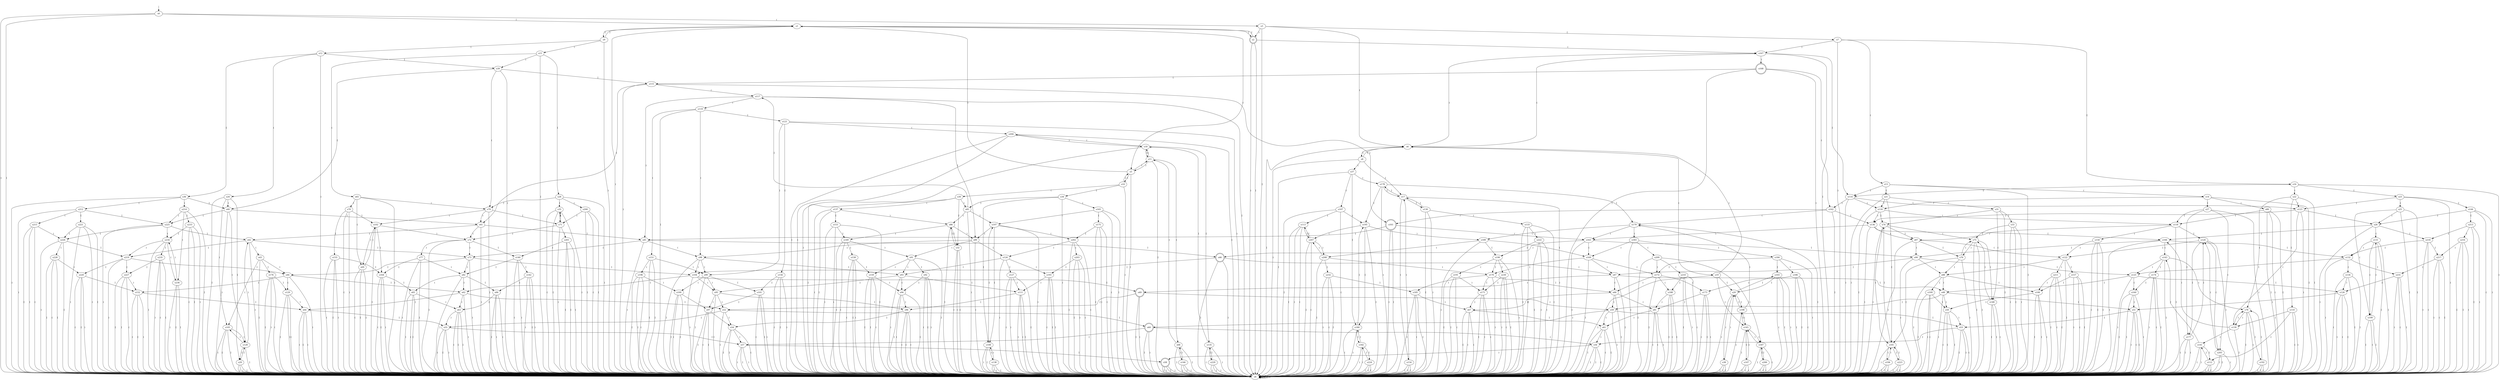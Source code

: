 digraph pda_L7 {
s0 [label="s0"];
s1 [label="s1"];
s2 [label="s2", shape=doublecircle];
s3 [label="s3"];
s4 [label="s4"];
s5 [label="s5"];
s6 [label="s6"];
s7 [label="s7"];
s8 [label="s8"];
s9 [label="s9"];
s10 [label="s10"];
s11 [label="s11"];
s12 [label="s12"];
s13 [label="s13"];
s14 [label="s14"];
s15 [label="s15"];
s16 [label="s16"];
s17 [label="s17"];
s18 [label="s18"];
s19 [label="s19"];
s20 [label="s20"];
s21 [label="s21"];
s22 [label="s22"];
s23 [label="s23"];
s24 [label="s24"];
s25 [label="s25"];
s26 [label="s26"];
s27 [label="s27"];
s28 [label="s28"];
s29 [label="s29"];
s30 [label="s30"];
s31 [label="s31"];
s32 [label="s32"];
s33 [label="s33"];
s34 [label="s34"];
s35 [label="s35"];
s36 [label="s36"];
s37 [label="s37"];
s38 [label="s38"];
s39 [label="s39"];
s40 [label="s40"];
s41 [label="s41"];
s42 [label="s42"];
s43 [label="s43"];
s44 [label="s44"];
s45 [label="s45"];
s46 [label="s46", shape=doublecircle];
s47 [label="s47"];
s48 [label="s48"];
s49 [label="s49", shape=doublecircle];
s50 [label="s50"];
s51 [label="s51"];
s52 [label="s52"];
s53 [label="s53"];
s54 [label="s54"];
s55 [label="s55"];
s56 [label="s56"];
s57 [label="s57"];
s58 [label="s58", shape=doublecircle];
s59 [label="s59"];
s60 [label="s60", shape=doublecircle];
s61 [label="s61"];
s62 [label="s62"];
s63 [label="s63"];
s64 [label="s64"];
s65 [label="s65"];
s66 [label="s66"];
s67 [label="s67"];
s68 [label="s68"];
s69 [label="s69"];
s70 [label="s70"];
s71 [label="s71"];
s72 [label="s72"];
s73 [label="s73"];
s74 [label="s74"];
s75 [label="s75"];
s76 [label="s76"];
s77 [label="s77"];
s78 [label="s78"];
s79 [label="s79"];
s80 [label="s80"];
s81 [label="s81"];
s82 [label="s82"];
s83 [label="s83"];
s84 [label="s84"];
s85 [label="s85"];
s86 [label="s86"];
s87 [label="s87"];
s88 [label="s88"];
s89 [label="s89"];
s90 [label="s90"];
s91 [label="s91"];
s92 [label="s92"];
s93 [label="s93"];
s94 [label="s94"];
s95 [label="s95"];
s96 [label="s96"];
s97 [label="s97"];
s98 [label="s98"];
s99 [label="s99"];
s100 [label="s100"];
s101 [label="s101"];
s102 [label="s102"];
s103 [label="s103"];
s104 [label="s104"];
s105 [label="s105"];
s106 [label="s106"];
s107 [label="s107"];
s108 [label="s108"];
s109 [label="s109"];
s110 [label="s110"];
s111 [label="s111"];
s112 [label="s112"];
s113 [label="s113"];
s114 [label="s114"];
s115 [label="s115"];
s116 [label="s116"];
s117 [label="s117"];
s118 [label="s118"];
s119 [label="s119"];
s120 [label="s120"];
s121 [label="s121"];
s122 [label="s122"];
s123 [label="s123"];
s124 [label="s124"];
s125 [label="s125"];
s126 [label="s126"];
s127 [label="s127"];
s128 [label="s128"];
s129 [label="s129"];
s130 [label="s130"];
s131 [label="s131"];
s132 [label="s132"];
s133 [label="s133"];
s134 [label="s134"];
s135 [label="s135"];
s136 [label="s136"];
s137 [label="s137"];
s138 [label="s138"];
s139 [label="s139"];
s140 [label="s140"];
s141 [label="s141"];
s142 [label="s142"];
s143 [label="s143"];
s144 [label="s144"];
s145 [label="s145"];
s146 [label="s146"];
s147 [label="s147"];
s148 [label="s148"];
s149 [label="s149"];
s150 [label="s150"];
s151 [label="s151"];
s152 [label="s152"];
s153 [label="s153"];
s154 [label="s154"];
s155 [label="s155"];
s156 [label="s156"];
s157 [label="s157"];
s158 [label="s158"];
s159 [label="s159"];
s160 [label="s160"];
s161 [label="s161", shape=doublecircle];
s162 [label="s162"];
s163 [label="s163"];
s164 [label="s164"];
s165 [label="s165"];
s166 [label="s166"];
s167 [label="s167"];
s168 [label="s168", shape=doublecircle];
s169 [label="s169"];
s170 [label="s170"];
s171 [label="s171"];
s172 [label="s172"];
s173 [label="s173"];
s174 [label="s174"];
s175 [label="s175"];
s176 [label="s176"];
s177 [label="s177"];
s178 [label="s178"];
s179 [label="s179"];
s180 [label="s180"];
s181 [label="s181"];
s182 [label="s182"];
s183 [label="s183"];
s184 [label="s184"];
s185 [label="s185"];
s186 [label="s186"];
s187 [label="s187"];
s188 [label="s188"];
s189 [label="s189"];
s190 [label="s190"];
s191 [label="s191"];
s192 [label="s192"];
s193 [label="s193"];
s194 [label="s194"];
s195 [label="s195"];
s196 [label="s196"];
s197 [label="s197"];
s198 [label="s198"];
s199 [label="s199"];
s200 [label="s200"];
s201 [label="s201"];
s202 [label="s202"];
s203 [label="s203"];
s204 [label="s204"];
s205 [label="s205"];
s206 [label="s206"];
s207 [label="s207"];
s208 [label="s208"];
s209 [label="s209"];
s210 [label="s210"];
s211 [label="s211"];
s212 [label="s212"];
s213 [label="s213"];
s214 [label="s214"];
s215 [label="s215"];
s216 [label="s216"];
s217 [label="s217"];
s218 [label="s218"];
s219 [label="s219"];
s220 [label="s220"];
s221 [label="s221"];
s222 [label="s222"];
s223 [label="s223"];
s224 [label="s224"];
s225 [label="s225"];
s226 [label="s226"];
s227 [label="s227"];
s228 [label="s228"];
s229 [label="s229"];
s230 [label="s230"];
s231 [label="s231"];
s232 [label="s232"];
s233 [label="s233"];
s234 [label="s234"];
s235 [label="s235"];
s236 [label="s236"];
s0 -> s3  [label="("];
s0 -> s1  [label="["];
s0 -> s4  [label=")"];
s0 -> s4  [label="]"];
s1 -> s5  [label="("];
s1 -> s9  [label="["];
s1 -> s4  [label=")"];
s1 -> s2  [label="]"];
s2 -> s167  [label="("];
s2 -> s1  [label="["];
s2 -> s4  [label=")"];
s2 -> s4  [label="]"];
s3 -> s6  [label="("];
s3 -> s7  [label="["];
s3 -> s2  [label=")"];
s3 -> s4  [label="]"];
s4 -> s4  [label="("];
s4 -> s4  [label="["];
s4 -> s4  [label=")"];
s4 -> s4  [label="]"];
s5 -> s11  [label="("];
s5 -> s10  [label="["];
s5 -> s1  [label=")"];
s5 -> s4  [label="]"];
s6 -> s19  [label="("];
s6 -> s8  [label="["];
s6 -> s167  [label=")"];
s6 -> s4  [label="]"];
s7 -> s13  [label="("];
s7 -> s16  [label="["];
s7 -> s4  [label=")"];
s7 -> s167  [label="]"];
s8 -> s37  [label="("];
s8 -> s17  [label="["];
s8 -> s4  [label=")"];
s8 -> s6  [label="]"];
s9 -> s15  [label="("];
s9 -> s12  [label="["];
s9 -> s4  [label=")"];
s9 -> s1  [label="]"];
s10 -> s30  [label="("];
s10 -> s34  [label="["];
s10 -> s4  [label=")"];
s10 -> s5  [label="]"];
s11 -> s68  [label="("];
s11 -> s18  [label="["];
s11 -> s5  [label=")"];
s11 -> s4  [label="]"];
s12 -> s24  [label="("];
s12 -> s36  [label="["];
s12 -> s4  [label=")"];
s12 -> s39  [label="]"];
s13 -> s14  [label="("];
s13 -> s21  [label="["];
s13 -> s114  [label=")"];
s13 -> s4  [label="]"];
s14 -> s80  [label="("];
s14 -> s27  [label="["];
s14 -> s116  [label=")"];
s14 -> s4  [label="]"];
s15 -> s65  [label="("];
s15 -> s28  [label="["];
s15 -> s39  [label=")"];
s15 -> s4  [label="]"];
s16 -> s22  [label="("];
s16 -> s23  [label="["];
s16 -> s4  [label=")"];
s16 -> s114  [label="]"];
s17 -> s154  [label="("];
s17 -> s130  [label="["];
s17 -> s4  [label=")"];
s17 -> s178  [label="]"];
s18 -> s204  [label="("];
s18 -> s135  [label="["];
s18 -> s4  [label=")"];
s18 -> s11  [label="]"];
s19 -> s145  [label="("];
s19 -> s20  [label="["];
s19 -> s6  [label=")"];
s19 -> s4  [label="]"];
s20 -> s38  [label="("];
s20 -> s103  [label="["];
s20 -> s4  [label=")"];
s20 -> s198  [label="]"];
s21 -> s31  [label="("];
s21 -> s181  [label="["];
s21 -> s4  [label=")"];
s21 -> s116  [label="]"];
s22 -> s78  [label="("];
s22 -> s110  [label="["];
s22 -> s123  [label=")"];
s22 -> s4  [label="]"];
s23 -> s25  [label="("];
s23 -> s144  [label="["];
s23 -> s4  [label=")"];
s23 -> s123  [label="]"];
s24 -> s105  [label="("];
s24 -> s29  [label="["];
s24 -> s40  [label=")"];
s24 -> s4  [label="]"];
s25 -> s199  [label="("];
s25 -> s4  [label="["];
s25 -> s26  [label=")"];
s25 -> s4  [label="]"];
s26 -> s131  [label="("];
s26 -> s218  [label="["];
s26 -> s4  [label=")"];
s26 -> s166  [label="]"];
s27 -> s205  [label="("];
s27 -> s177  [label="["];
s27 -> s4  [label=")"];
s27 -> s118  [label="]"];
s28 -> s200  [label="("];
s28 -> s35  [label="["];
s28 -> s4  [label=")"];
s28 -> s79  [label="]"];
s29 -> s4  [label="("];
s29 -> s4  [label="["];
s29 -> s4  [label=")"];
s29 -> s128  [label="]"];
s30 -> s137  [label="("];
s30 -> s32  [label="["];
s30 -> s85  [label=")"];
s30 -> s4  [label="]"];
s31 -> s148  [label="("];
s31 -> s33  [label="["];
s31 -> s74  [label=")"];
s31 -> s4  [label="]"];
s32 -> s4  [label="("];
s32 -> s4  [label="["];
s32 -> s4  [label=")"];
s32 -> s86  [label="]"];
s33 -> s4  [label="("];
s33 -> s4  [label="["];
s33 -> s4  [label=")"];
s33 -> s75  [label="]"];
s34 -> s165  [label="("];
s34 -> s108  [label="["];
s34 -> s4  [label=")"];
s34 -> s85  [label="]"];
s35 -> s4  [label="("];
s35 -> s4  [label="["];
s35 -> s4  [label=")"];
s35 -> s71  [label="]"];
s36 -> s214  [label="("];
s36 -> s212  [label="["];
s36 -> s4  [label=")"];
s36 -> s40  [label="]"];
s37 -> s107  [label="("];
s37 -> s180  [label="["];
s37 -> s178  [label=")"];
s37 -> s4  [label="]"];
s38 -> s4  [label="("];
s38 -> s4  [label="["];
s38 -> s20  [label=")"];
s38 -> s4  [label="]"];
s39 -> s79  [label="("];
s39 -> s40  [label="["];
s39 -> s4  [label=")"];
s39 -> s115  [label="]"];
s40 -> s128  [label="("];
s40 -> s225  [label="["];
s40 -> s4  [label=")"];
s40 -> s41  [label="]"];
s41 -> s72  [label="("];
s41 -> s42  [label="["];
s41 -> s4  [label=")"];
s41 -> s45  [label="]"];
s42 -> s43  [label="("];
s42 -> s219  [label="["];
s42 -> s4  [label=")"];
s42 -> s73  [label="]"];
s43 -> s105  [label="("];
s43 -> s176  [label="["];
s43 -> s44  [label=")"];
s43 -> s4  [label="]"];
s44 -> s129  [label="("];
s44 -> s152  [label="["];
s44 -> s4  [label=")"];
s44 -> s62  [label="]"];
s45 -> s98  [label="("];
s45 -> s73  [label="["];
s45 -> s4  [label=")"];
s45 -> s46  [label="]"];
s46 -> s47  [label="("];
s46 -> s104  [label="["];
s46 -> s4  [label=")"];
s46 -> s4  [label="]"];
s47 -> s66  [label="("];
s47 -> s48  [label="["];
s47 -> s49  [label=")"];
s47 -> s4  [label="]"];
s48 -> s50  [label="("];
s48 -> s51  [label="["];
s48 -> s4  [label=")"];
s48 -> s59  [label="]"];
s49 -> s59  [label="("];
s49 -> s52  [label="["];
s49 -> s4  [label=")"];
s49 -> s4  [label="]"];
s50 -> s4  [label="("];
s50 -> s4  [label="["];
s50 -> s53  [label=")"];
s50 -> s4  [label="]"];
s51 -> s4  [label="("];
s51 -> s4  [label="["];
s51 -> s4  [label=")"];
s51 -> s53  [label="]"];
s52 -> s54  [label="("];
s52 -> s55  [label="["];
s52 -> s4  [label=")"];
s52 -> s60  [label="]"];
s53 -> s4  [label="("];
s53 -> s4  [label="["];
s53 -> s4  [label=")"];
s53 -> s56  [label="]"];
s54 -> s4  [label="("];
s54 -> s4  [label="["];
s54 -> s57  [label=")"];
s54 -> s4  [label="]"];
s55 -> s4  [label="("];
s55 -> s4  [label="["];
s55 -> s4  [label=")"];
s55 -> s57  [label="]"];
s56 -> s4  [label="("];
s56 -> s4  [label="["];
s56 -> s58  [label=")"];
s56 -> s4  [label="]"];
s57 -> s4  [label="("];
s57 -> s4  [label="["];
s57 -> s4  [label=")"];
s57 -> s58  [label="]"];
s58 -> s4  [label="("];
s58 -> s4  [label="["];
s58 -> s4  [label=")"];
s58 -> s4  [label="]"];
s59 -> s61  [label="("];
s59 -> s53  [label="["];
s59 -> s60  [label=")"];
s59 -> s4  [label="]"];
s60 -> s56  [label="("];
s60 -> s57  [label="["];
s60 -> s4  [label=")"];
s60 -> s4  [label="]"];
s61 -> s4  [label="("];
s61 -> s4  [label="["];
s61 -> s56  [label=")"];
s61 -> s4  [label="]"];
s62 -> s63  [label="("];
s62 -> s64  [label="["];
s62 -> s4  [label=")"];
s62 -> s52  [label="]"];
s63 -> s4  [label="("];
s63 -> s4  [label="["];
s63 -> s55  [label=")"];
s63 -> s4  [label="]"];
s64 -> s4  [label="("];
s64 -> s4  [label="["];
s64 -> s4  [label=")"];
s64 -> s55  [label="]"];
s65 -> s69  [label="("];
s65 -> s70  [label="["];
s65 -> s79  [label=")"];
s65 -> s4  [label="]"];
s66 -> s81  [label="("];
s66 -> s67  [label="["];
s66 -> s59  [label=")"];
s66 -> s4  [label="]"];
s67 -> s4  [label="("];
s67 -> s4  [label="["];
s67 -> s4  [label=")"];
s67 -> s61  [label="]"];
s68 -> s146  [label="("];
s68 -> s4  [label="["];
s68 -> s11  [label=")"];
s68 -> s4  [label="]"];
s69 -> s4  [label="("];
s69 -> s4  [label="["];
s69 -> s102  [label=")"];
s69 -> s4  [label="]"];
s70 -> s4  [label="("];
s70 -> s155  [label="["];
s70 -> s4  [label=")"];
s70 -> s102  [label="]"];
s71 -> s201  [label="("];
s71 -> s35  [label="["];
s71 -> s4  [label=")"];
s71 -> s72  [label="]"];
s72 -> s77  [label="("];
s72 -> s140  [label="["];
s72 -> s73  [label=")"];
s72 -> s4  [label="]"];
s73 -> s82  [label="("];
s73 -> s44  [label="["];
s73 -> s4  [label=")"];
s73 -> s104  [label="]"];
s74 -> s75  [label="("];
s74 -> s181  [label="["];
s74 -> s4  [label=")"];
s74 -> s87  [label="]"];
s75 -> s148  [label="("];
s75 -> s4  [label="["];
s75 -> s76  [label=")"];
s75 -> s4  [label="]"];
s76 -> s75  [label="("];
s76 -> s181  [label="["];
s76 -> s4  [label=")"];
s76 -> s88  [label="]"];
s77 -> s4  [label="("];
s77 -> s164  [label="["];
s77 -> s82  [label=")"];
s77 -> s4  [label="]"];
s78 -> s4  [label="("];
s78 -> s192  [label="["];
s78 -> s139  [label=")"];
s78 -> s4  [label="]"];
s79 -> s102  [label="("];
s79 -> s71  [label="["];
s79 -> s41  [label=")"];
s79 -> s4  [label="]"];
s80 -> s4  [label="("];
s80 -> s4  [label="["];
s80 -> s118  [label=")"];
s80 -> s4  [label="]"];
s81 -> s4  [label="("];
s81 -> s4  [label="["];
s81 -> s61  [label=")"];
s81 -> s4  [label="]"];
s82 -> s83  [label="("];
s82 -> s84  [label="["];
s82 -> s62  [label=")"];
s82 -> s4  [label="]"];
s83 -> s4  [label="("];
s83 -> s4  [label="["];
s83 -> s63  [label=")"];
s83 -> s4  [label="]"];
s84 -> s4  [label="("];
s84 -> s4  [label="["];
s84 -> s4  [label=")"];
s84 -> s63  [label="]"];
s85 -> s86  [label="("];
s85 -> s197  [label="["];
s85 -> s4  [label=")"];
s85 -> s117  [label="]"];
s86 -> s149  [label="("];
s86 -> s32  [label="["];
s86 -> s89  [label=")"];
s86 -> s4  [label="]"];
s87 -> s122  [label="("];
s87 -> s76  [label="["];
s87 -> s90  [label=")"];
s87 -> s4  [label="]"];
s88 -> s106  [label="("];
s88 -> s109  [label="["];
s88 -> s48  [label=")"];
s88 -> s4  [label="]"];
s89 -> s91  [label="("];
s89 -> s124  [label="["];
s89 -> s4  [label=")"];
s89 -> s98  [label="]"];
s90 -> s88  [label="("];
s90 -> s125  [label="["];
s90 -> s4  [label=")"];
s90 -> s47  [label="]"];
s91 -> s159  [label="("];
s91 -> s92  [label="["];
s91 -> s93  [label=")"];
s91 -> s4  [label="]"];
s92 -> s4  [label="("];
s92 -> s4  [label="["];
s92 -> s4  [label=")"];
s92 -> s94  [label="]"];
s93 -> s94  [label="("];
s93 -> s111  [label="["];
s93 -> s4  [label=")"];
s93 -> s95  [label="]"];
s94 -> s4  [label="("];
s94 -> s4  [label="["];
s94 -> s96  [label=")"];
s94 -> s4  [label="]"];
s95 -> s97  [label="("];
s95 -> s96  [label="["];
s95 -> s52  [label=")"];
s95 -> s4  [label="]"];
s96 -> s4  [label="("];
s96 -> s4  [label="["];
s96 -> s4  [label=")"];
s96 -> s54  [label="]"];
s97 -> s4  [label="("];
s97 -> s4  [label="["];
s97 -> s54  [label=")"];
s97 -> s4  [label="]"];
s98 -> s99  [label="("];
s98 -> s93  [label="["];
s98 -> s104  [label=")"];
s98 -> s4  [label="]"];
s99 -> s100  [label="("];
s99 -> s101  [label="["];
s99 -> s95  [label=")"];
s99 -> s4  [label="]"];
s100 -> s4  [label="("];
s100 -> s4  [label="["];
s100 -> s97  [label=")"];
s100 -> s4  [label="]"];
s101 -> s4  [label="("];
s101 -> s4  [label="["];
s101 -> s4  [label=")"];
s101 -> s97  [label="]"];
s102 -> s69  [label="("];
s102 -> s164  [label="["];
s102 -> s72  [label=")"];
s102 -> s4  [label="]"];
s103 -> s4  [label="("];
s103 -> s4  [label="["];
s103 -> s4  [label=")"];
s103 -> s20  [label="]"];
s104 -> s95  [label="("];
s104 -> s62  [label="["];
s104 -> s4  [label=")"];
s104 -> s49  [label="]"];
s105 -> s4  [label="("];
s105 -> s4  [label="["];
s105 -> s128  [label=")"];
s105 -> s4  [label="]"];
s106 -> s4  [label="("];
s106 -> s4  [label="["];
s106 -> s50  [label=")"];
s106 -> s4  [label="]"];
s107 -> s4  [label="("];
s107 -> s113  [label="["];
s107 -> s195  [label=")"];
s107 -> s4  [label="]"];
s108 -> s138  [label="("];
s108 -> s4  [label="["];
s108 -> s4  [label=")"];
s108 -> s197  [label="]"];
s109 -> s4  [label="("];
s109 -> s4  [label="["];
s109 -> s4  [label=")"];
s109 -> s50  [label="]"];
s110 -> s4  [label="("];
s110 -> s112  [label="["];
s110 -> s4  [label=")"];
s110 -> s139  [label="]"];
s111 -> s4  [label="("];
s111 -> s4  [label="["];
s111 -> s4  [label=")"];
s111 -> s96  [label="]"];
s112 -> s4  [label="("];
s112 -> s4  [label="["];
s112 -> s4  [label=")"];
s112 -> s141  [label="]"];
s113 -> s4  [label="("];
s113 -> s4  [label="["];
s113 -> s4  [label=")"];
s113 -> s207  [label="]"];
s114 -> s116  [label="("];
s114 -> s123  [label="["];
s114 -> s4  [label=")"];
s114 -> s162  [label="]"];
s115 -> s117  [label="("];
s115 -> s41  [label="["];
s115 -> s4  [label=")"];
s115 -> s161  [label="]"];
s116 -> s118  [label="("];
s116 -> s74  [label="["];
s116 -> s136  [label=")"];
s116 -> s4  [label="]"];
s117 -> s119  [label="("];
s117 -> s89  [label="["];
s117 -> s45  [label=")"];
s117 -> s4  [label="]"];
s118 -> s150  [label="("];
s118 -> s120  [label="["];
s118 -> s87  [label=")"];
s118 -> s4  [label="]"];
s119 -> s151  [label="("];
s119 -> s121  [label="["];
s119 -> s98  [label=")"];
s119 -> s4  [label="]"];
s120 -> s205  [label="("];
s120 -> s177  [label="["];
s120 -> s4  [label=")"];
s120 -> s122  [label="]"];
s121 -> s204  [label="("];
s121 -> s156  [label="["];
s121 -> s4  [label=")"];
s121 -> s99  [label="]"];
s122 -> s211  [label="("];
s122 -> s157  [label="["];
s122 -> s88  [label=")"];
s122 -> s4  [label="]"];
s123 -> s139  [label="("];
s123 -> s26  [label="["];
s123 -> s4  [label=")"];
s123 -> s136  [label="]"];
s124 -> s193  [label="("];
s124 -> s127  [label="["];
s124 -> s4  [label=")"];
s124 -> s93  [label="]"];
s125 -> s160  [label="("];
s125 -> s126  [label="["];
s125 -> s4  [label=")"];
s125 -> s48  [label="]"];
s126 -> s4  [label="("];
s126 -> s4  [label="["];
s126 -> s4  [label=")"];
s126 -> s51  [label="]"];
s127 -> s4  [label="("];
s127 -> s4  [label="["];
s127 -> s4  [label=")"];
s127 -> s111  [label="]"];
s128 -> s105  [label="("];
s128 -> s29  [label="["];
s128 -> s42  [label=")"];
s128 -> s4  [label="]"];
s129 -> s4  [label="("];
s129 -> s4  [label="["];
s129 -> s64  [label=")"];
s129 -> s4  [label="]"];
s130 -> s133  [label="("];
s130 -> s4  [label="["];
s130 -> s4  [label=")"];
s130 -> s17  [label="]"];
s131 -> s199  [label="("];
s131 -> s4  [label="["];
s131 -> s132  [label=")"];
s131 -> s4  [label="]"];
s132 -> s134  [label="("];
s132 -> s231  [label="["];
s132 -> s4  [label=")"];
s132 -> s125  [label="]"];
s133 -> s4  [label="("];
s133 -> s4  [label="["];
s133 -> s222  [label=")"];
s133 -> s4  [label="]"];
s134 -> s4  [label="("];
s134 -> s4  [label="["];
s134 -> s126  [label=")"];
s134 -> s4  [label="]"];
s135 -> s4  [label="("];
s135 -> s229  [label="["];
s135 -> s4  [label=")"];
s135 -> s18  [label="]"];
s136 -> s87  [label="("];
s136 -> s166  [label="["];
s136 -> s4  [label=")"];
s136 -> s163  [label="]"];
s137 -> s4  [label="("];
s137 -> s153  [label="["];
s137 -> s86  [label=")"];
s137 -> s4  [label="]"];
s138 -> s4  [label="("];
s138 -> s4  [label="["];
s138 -> s108  [label=")"];
s138 -> s4  [label="]"];
s139 -> s78  [label="("];
s139 -> s141  [label="["];
s139 -> s166  [label=")"];
s139 -> s4  [label="]"];
s140 -> s4  [label="("];
s140 -> s142  [label="["];
s140 -> s4  [label=")"];
s140 -> s82  [label="]"];
s141 -> s4  [label="("];
s141 -> s112  [label="["];
s141 -> s4  [label=")"];
s141 -> s143  [label="]"];
s142 -> s4  [label="("];
s142 -> s4  [label="["];
s142 -> s4  [label=")"];
s142 -> s84  [label="]"];
s143 -> s78  [label="("];
s143 -> s174  [label="["];
s143 -> s125  [label=")"];
s143 -> s4  [label="]"];
s144 -> s4  [label="("];
s144 -> s213  [label="["];
s144 -> s4  [label=")"];
s144 -> s26  [label="]"];
s145 -> s187  [label="("];
s145 -> s147  [label="["];
s145 -> s198  [label=")"];
s145 -> s4  [label="]"];
s146 -> s4  [label="("];
s146 -> s4  [label="["];
s146 -> s68  [label=")"];
s146 -> s4  [label="]"];
s147 -> s4  [label="("];
s147 -> s4  [label="["];
s147 -> s4  [label=")"];
s147 -> s145  [label="]"];
s148 -> s4  [label="("];
s148 -> s4  [label="["];
s148 -> s75  [label=")"];
s148 -> s4  [label="]"];
s149 -> s4  [label="("];
s149 -> s158  [label="["];
s149 -> s91  [label=")"];
s149 -> s4  [label="]"];
s150 -> s4  [label="("];
s150 -> s4  [label="["];
s150 -> s122  [label=")"];
s150 -> s4  [label="]"];
s151 -> s196  [label="("];
s151 -> s4  [label="["];
s151 -> s99  [label=")"];
s151 -> s4  [label="]"];
s152 -> s4  [label="("];
s152 -> s4  [label="["];
s152 -> s4  [label=")"];
s152 -> s64  [label="]"];
s153 -> s4  [label="("];
s153 -> s4  [label="["];
s153 -> s4  [label=")"];
s153 -> s149  [label="]"];
s154 -> s4  [label="("];
s154 -> s4  [label="["];
s154 -> s17  [label=")"];
s154 -> s4  [label="]"];
s155 -> s4  [label="("];
s155 -> s4  [label="["];
s155 -> s4  [label=")"];
s155 -> s164  [label="]"];
s156 -> s4  [label="("];
s156 -> s4  [label="["];
s156 -> s4  [label=")"];
s156 -> s101  [label="]"];
s157 -> s4  [label="("];
s157 -> s4  [label="["];
s157 -> s4  [label=")"];
s157 -> s106  [label="]"];
s158 -> s4  [label="("];
s158 -> s4  [label="["];
s158 -> s4  [label=")"];
s158 -> s159  [label="]"];
s159 -> s4  [label="("];
s159 -> s4  [label="["];
s159 -> s94  [label=")"];
s159 -> s4  [label="]"];
s160 -> s4  [label="("];
s160 -> s4  [label="["];
s160 -> s51  [label=")"];
s160 -> s4  [label="]"];
s161 -> s163  [label="("];
s161 -> s45  [label="["];
s161 -> s4  [label=")"];
s161 -> s4  [label="]"];
s162 -> s179  [label="("];
s162 -> s136  [label="["];
s162 -> s161  [label=")"];
s162 -> s4  [label="]"];
s163 -> s169  [label="("];
s163 -> s90  [label="["];
s163 -> s46  [label=")"];
s163 -> s4  [label="]"];
s164 -> s4  [label="("];
s164 -> s4  [label="["];
s164 -> s4  [label=")"];
s164 -> s83  [label="]"];
s165 -> s4  [label="("];
s165 -> s175  [label="["];
s165 -> s197  [label=")"];
s165 -> s4  [label="]"];
s166 -> s143  [label="("];
s166 -> s132  [label="["];
s166 -> s4  [label=")"];
s166 -> s90  [label="]"];
s167 -> s6  [label="("];
s167 -> s114  [label="["];
s167 -> s168  [label=")"];
s167 -> s4  [label="]"];
s168 -> s162  [label="("];
s168 -> s115  [label="["];
s168 -> s4  [label=")"];
s168 -> s4  [label="]"];
s169 -> s172  [label="("];
s169 -> s170  [label="["];
s169 -> s47  [label=")"];
s169 -> s4  [label="]"];
s170 -> s185  [label="("];
s170 -> s171  [label="["];
s170 -> s4  [label=")"];
s170 -> s66  [label="]"];
s171 -> s4  [label="("];
s171 -> s4  [label="["];
s171 -> s4  [label=")"];
s171 -> s67  [label="]"];
s172 -> s188  [label="("];
s172 -> s173  [label="["];
s172 -> s66  [label=")"];
s172 -> s4  [label="]"];
s173 -> s4  [label="("];
s173 -> s4  [label="["];
s173 -> s4  [label=")"];
s173 -> s81  [label="]"];
s174 -> s4  [label="("];
s174 -> s4  [label="["];
s174 -> s4  [label=")"];
s174 -> s160  [label="]"];
s175 -> s4  [label="("];
s175 -> s4  [label="["];
s175 -> s4  [label=")"];
s175 -> s202  [label="]"];
s176 -> s4  [label="("];
s176 -> s4  [label="["];
s176 -> s4  [label=")"];
s176 -> s129  [label="]"];
s177 -> s4  [label="("];
s177 -> s4  [label="["];
s177 -> s4  [label=")"];
s177 -> s120  [label="]"];
s178 -> s195  [label="("];
s178 -> s17  [label="["];
s178 -> s4  [label=")"];
s178 -> s179  [label="]"];
s179 -> s183  [label="("];
s179 -> s189  [label="["];
s179 -> s163  [label=")"];
s179 -> s4  [label="]"];
s180 -> s4  [label="("];
s180 -> s182  [label="["];
s180 -> s4  [label=")"];
s180 -> s195  [label="]"];
s181 -> s194  [label="("];
s181 -> s223  [label="["];
s181 -> s4  [label=")"];
s181 -> s74  [label="]"];
s182 -> s4  [label="("];
s182 -> s224  [label="["];
s182 -> s4  [label=")"];
s182 -> s180  [label="]"];
s183 -> s209  [label="("];
s183 -> s184  [label="["];
s183 -> s169  [label=")"];
s183 -> s4  [label="]"];
s184 -> s186  [label="("];
s184 -> s103  [label="["];
s184 -> s4  [label=")"];
s184 -> s172  [label="]"];
s185 -> s4  [label="("];
s185 -> s4  [label="["];
s185 -> s67  [label=")"];
s185 -> s4  [label="]"];
s186 -> s4  [label="("];
s186 -> s4  [label="["];
s186 -> s173  [label=")"];
s186 -> s4  [label="]"];
s187 -> s4  [label="("];
s187 -> s206  [label="["];
s187 -> s145  [label=")"];
s187 -> s4  [label="]"];
s188 -> s4  [label="("];
s188 -> s4  [label="["];
s188 -> s81  [label=")"];
s188 -> s4  [label="]"];
s189 -> s208  [label="("];
s189 -> s190  [label="["];
s189 -> s4  [label=")"];
s189 -> s169  [label="]"];
s190 -> s191  [label="("];
s190 -> s230  [label="["];
s190 -> s4  [label=")"];
s190 -> s170  [label="]"];
s191 -> s4  [label="("];
s191 -> s4  [label="["];
s191 -> s171  [label=")"];
s191 -> s4  [label="]"];
s192 -> s4  [label="("];
s192 -> s4  [label="["];
s192 -> s4  [label=")"];
s192 -> s78  [label="]"];
s193 -> s4  [label="("];
s193 -> s4  [label="["];
s193 -> s111  [label=")"];
s193 -> s4  [label="]"];
s194 -> s4  [label="("];
s194 -> s4  [label="["];
s194 -> s181  [label=")"];
s194 -> s4  [label="]"];
s195 -> s207  [label="("];
s195 -> s180  [label="["];
s195 -> s189  [label=")"];
s195 -> s4  [label="]"];
s196 -> s4  [label="("];
s196 -> s4  [label="["];
s196 -> s100  [label=")"];
s196 -> s4  [label="]"];
s197 -> s202  [label="("];
s197 -> s108  [label="["];
s197 -> s4  [label=")"];
s197 -> s89  [label="]"];
s198 -> s145  [label="("];
s198 -> s20  [label="["];
s198 -> s179  [label=")"];
s198 -> s4  [label="]"];
s199 -> s4  [label="("];
s199 -> s4  [label="["];
s199 -> s131  [label=")"];
s199 -> s4  [label="]"];
s200 -> s4  [label="("];
s200 -> s4  [label="["];
s200 -> s71  [label=")"];
s200 -> s4  [label="]"];
s201 -> s4  [label="("];
s201 -> s4  [label="["];
s201 -> s140  [label=")"];
s201 -> s4  [label="]"];
s202 -> s4  [label="("];
s202 -> s203  [label="["];
s202 -> s124  [label=")"];
s202 -> s4  [label="]"];
s203 -> s4  [label="("];
s203 -> s4  [label="["];
s203 -> s4  [label=")"];
s203 -> s193  [label="]"];
s204 -> s4  [label="("];
s204 -> s4  [label="["];
s204 -> s18  [label=")"];
s204 -> s4  [label="]"];
s205 -> s4  [label="("];
s205 -> s4  [label="["];
s205 -> s120  [label=")"];
s205 -> s4  [label="]"];
s206 -> s4  [label="("];
s206 -> s4  [label="["];
s206 -> s4  [label=")"];
s206 -> s187  [label="]"];
s207 -> s4  [label="("];
s207 -> s113  [label="["];
s207 -> s208  [label=")"];
s207 -> s4  [label="]"];
s208 -> s207  [label="("];
s208 -> s232  [label="["];
s208 -> s170  [label=")"];
s208 -> s4  [label="]"];
s209 -> s187  [label="("];
s209 -> s210  [label="["];
s209 -> s172  [label=")"];
s209 -> s4  [label="]"];
s210 -> s4  [label="("];
s210 -> s4  [label="["];
s210 -> s4  [label=")"];
s210 -> s188  [label="]"];
s211 -> s4  [label="("];
s211 -> s4  [label="["];
s211 -> s106  [label=")"];
s211 -> s4  [label="]"];
s212 -> s215  [label="("];
s212 -> s221  [label="["];
s212 -> s4  [label=")"];
s212 -> s225  [label="]"];
s213 -> s216  [label="("];
s213 -> s4  [label="["];
s213 -> s4  [label=")"];
s213 -> s218  [label="]"];
s214 -> s236  [label="("];
s214 -> s233  [label="["];
s214 -> s225  [label=")"];
s214 -> s4  [label="]"];
s215 -> s4  [label="("];
s215 -> s4  [label="["];
s215 -> s226  [label=")"];
s215 -> s4  [label="]"];
s216 -> s4  [label="("];
s216 -> s4  [label="["];
s216 -> s217  [label=")"];
s216 -> s4  [label="]"];
s217 -> s4  [label="("];
s217 -> s4  [label="["];
s217 -> s4  [label=")"];
s217 -> s231  [label="]"];
s218 -> s4  [label="("];
s218 -> s217  [label="["];
s218 -> s4  [label=")"];
s218 -> s132  [label="]"];
s219 -> s227  [label="("];
s219 -> s220  [label="["];
s219 -> s4  [label=")"];
s219 -> s44  [label="]"];
s220 -> s4  [label="("];
s220 -> s4  [label="["];
s220 -> s4  [label=")"];
s220 -> s152  [label="]"];
s221 -> s4  [label="("];
s221 -> s4  [label="["];
s221 -> s4  [label=")"];
s221 -> s226  [label="]"];
s222 -> s4  [label="("];
s222 -> s4  [label="["];
s222 -> s4  [label=")"];
s222 -> s190  [label="]"];
s223 -> s4  [label="("];
s223 -> s4  [label="["];
s223 -> s4  [label=")"];
s223 -> s181  [label="]"];
s224 -> s4  [label="("];
s224 -> s4  [label="["];
s224 -> s4  [label=")"];
s224 -> s182  [label="]"];
s225 -> s234  [label="("];
s225 -> s226  [label="["];
s225 -> s4  [label=")"];
s225 -> s42  [label="]"];
s226 -> s228  [label="("];
s226 -> s4  [label="["];
s226 -> s4  [label=")"];
s226 -> s219  [label="]"];
s227 -> s4  [label="("];
s227 -> s4  [label="["];
s227 -> s152  [label=")"];
s227 -> s4  [label="]"];
s228 -> s4  [label="("];
s228 -> s4  [label="["];
s228 -> s220  [label=")"];
s228 -> s4  [label="]"];
s229 -> s4  [label="("];
s229 -> s4  [label="["];
s229 -> s4  [label=")"];
s229 -> s135  [label="]"];
s230 -> s4  [label="("];
s230 -> s4  [label="["];
s230 -> s4  [label=")"];
s230 -> s171  [label="]"];
s231 -> s4  [label="("];
s231 -> s4  [label="["];
s231 -> s4  [label=")"];
s231 -> s126  [label="]"];
s232 -> s4  [label="("];
s232 -> s4  [label="["];
s232 -> s4  [label=")"];
s232 -> s185  [label="]"];
s233 -> s4  [label="("];
s233 -> s4  [label="["];
s233 -> s4  [label=")"];
s233 -> s234  [label="]"];
s234 -> s236  [label="("];
s234 -> s235  [label="["];
s234 -> s219  [label=")"];
s234 -> s4  [label="]"];
s235 -> s4  [label="("];
s235 -> s4  [label="["];
s235 -> s4  [label=")"];
s235 -> s227  [label="]"];
s236 -> s4  [label="("];
s236 -> s4  [label="["];
s236 -> s234  [label=")"];
s236 -> s4  [label="]"];
__start0 [label="", shape=none];
__start0 -> s0  [label=""];
}
